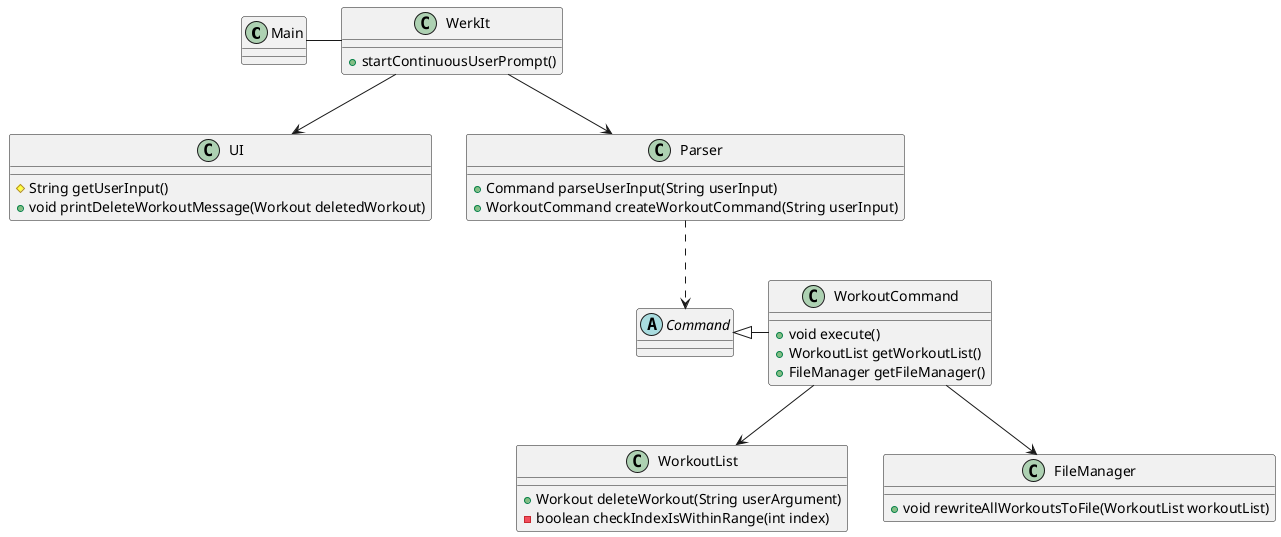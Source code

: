@startuml
'https://plantuml.com/class-diagram

Main - WerkIt
WerkIt --> UI
WerkIt --> Parser

Command <|- WorkoutCommand
Parser ..> Command
WorkoutCommand --> WorkoutList
WorkoutCommand --> FileManager

class WerkIt {
+ startContinuousUserPrompt()
}

abstract Command {

}

class Main {

}

class WorkoutCommand {
+ void execute()
+ WorkoutList getWorkoutList()
+ FileManager getFileManager()
}

class UI {
# String getUserInput()
+ void printDeleteWorkoutMessage(Workout deletedWorkout)
}

class Parser {
+ Command parseUserInput(String userInput)
+ WorkoutCommand createWorkoutCommand(String userInput)
}

class WorkoutList {
+ Workout deleteWorkout(String userArgument)
- boolean checkIndexIsWithinRange(int index)
}

class FileManager {
+ void rewriteAllWorkoutsToFile(WorkoutList workoutList)
}
@enduml